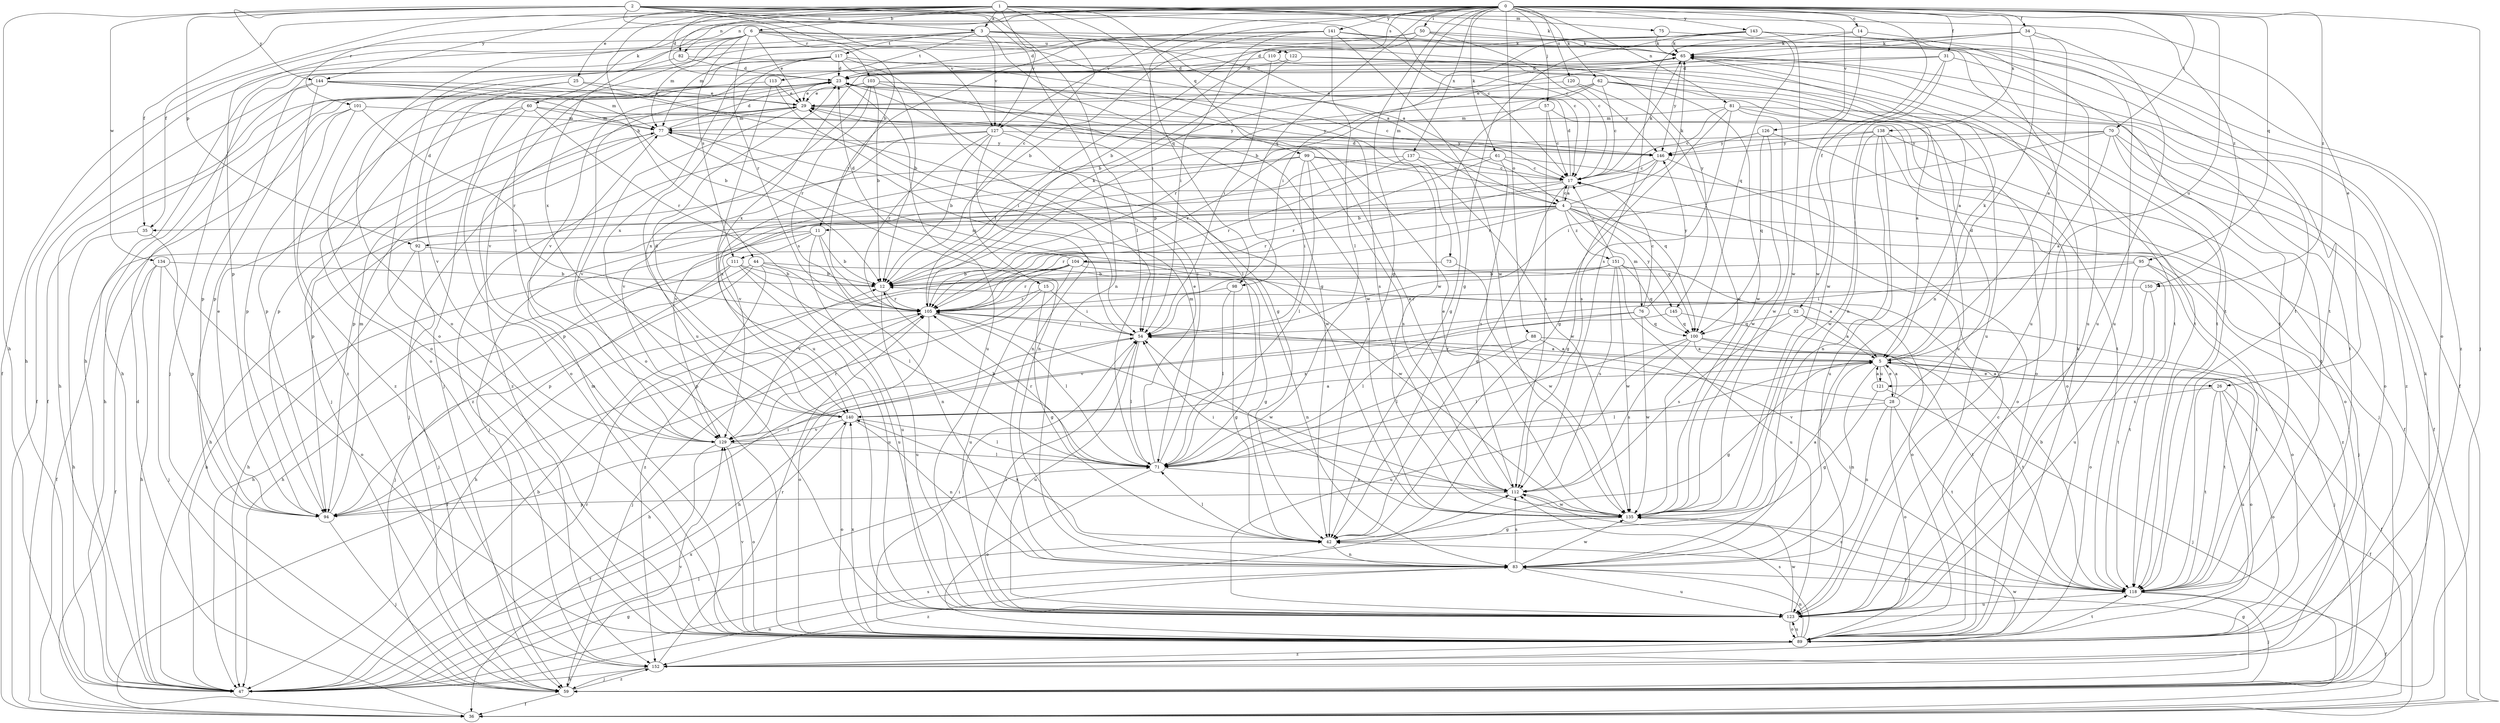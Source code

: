 strict digraph  {
0;
1;
2;
3;
4;
5;
6;
11;
12;
14;
15;
17;
23;
25;
26;
28;
29;
31;
32;
34;
35;
36;
42;
44;
47;
50;
54;
57;
59;
60;
61;
62;
65;
70;
71;
73;
75;
76;
77;
81;
82;
83;
88;
89;
92;
94;
95;
98;
99;
100;
101;
103;
104;
105;
110;
111;
112;
113;
117;
118;
120;
121;
122;
123;
126;
127;
129;
134;
135;
137;
138;
140;
141;
143;
144;
145;
146;
150;
151;
152;
0 -> 14  [label=c];
0 -> 31  [label=f];
0 -> 32  [label=f];
0 -> 34  [label=f];
0 -> 35  [label=f];
0 -> 42  [label=g];
0 -> 50  [label=i];
0 -> 54  [label=i];
0 -> 57  [label=j];
0 -> 59  [label=j];
0 -> 60  [label=k];
0 -> 61  [label=k];
0 -> 62  [label=k];
0 -> 70  [label=l];
0 -> 73  [label=m];
0 -> 81  [label=n];
0 -> 82  [label=n];
0 -> 88  [label=o];
0 -> 89  [label=o];
0 -> 95  [label=q];
0 -> 98  [label=q];
0 -> 101  [label=r];
0 -> 110  [label=s];
0 -> 120  [label=u];
0 -> 121  [label=u];
0 -> 126  [label=v];
0 -> 127  [label=v];
0 -> 137  [label=x];
0 -> 138  [label=x];
0 -> 140  [label=x];
0 -> 141  [label=y];
0 -> 143  [label=y];
0 -> 150  [label=z];
1 -> 3  [label=a];
1 -> 6  [label=b];
1 -> 15  [label=c];
1 -> 17  [label=c];
1 -> 23  [label=d];
1 -> 25  [label=e];
1 -> 35  [label=f];
1 -> 44  [label=h];
1 -> 65  [label=k];
1 -> 75  [label=m];
1 -> 82  [label=n];
1 -> 98  [label=q];
1 -> 99  [label=q];
1 -> 127  [label=v];
1 -> 144  [label=y];
1 -> 150  [label=z];
2 -> 3  [label=a];
2 -> 11  [label=b];
2 -> 17  [label=c];
2 -> 26  [label=e];
2 -> 47  [label=h];
2 -> 71  [label=l];
2 -> 83  [label=n];
2 -> 92  [label=p];
2 -> 103  [label=r];
2 -> 127  [label=v];
2 -> 134  [label=w];
2 -> 144  [label=y];
3 -> 4  [label=a];
3 -> 42  [label=g];
3 -> 47  [label=h];
3 -> 89  [label=o];
3 -> 113  [label=t];
3 -> 117  [label=t];
3 -> 118  [label=t];
3 -> 127  [label=v];
3 -> 145  [label=y];
4 -> 11  [label=b];
4 -> 17  [label=c];
4 -> 23  [label=d];
4 -> 35  [label=f];
4 -> 59  [label=j];
4 -> 65  [label=k];
4 -> 76  [label=m];
4 -> 92  [label=p];
4 -> 100  [label=q];
4 -> 104  [label=r];
4 -> 105  [label=r];
4 -> 145  [label=y];
4 -> 151  [label=z];
4 -> 152  [label=z];
5 -> 26  [label=e];
5 -> 28  [label=e];
5 -> 42  [label=g];
5 -> 65  [label=k];
5 -> 71  [label=l];
5 -> 83  [label=n];
5 -> 89  [label=o];
5 -> 121  [label=u];
6 -> 4  [label=a];
6 -> 17  [label=c];
6 -> 29  [label=e];
6 -> 36  [label=f];
6 -> 77  [label=m];
6 -> 94  [label=p];
6 -> 105  [label=r];
6 -> 111  [label=s];
6 -> 118  [label=t];
6 -> 122  [label=u];
6 -> 129  [label=v];
11 -> 12  [label=b];
11 -> 36  [label=f];
11 -> 47  [label=h];
11 -> 83  [label=n];
11 -> 111  [label=s];
11 -> 123  [label=u];
12 -> 105  [label=r];
12 -> 123  [label=u];
14 -> 65  [label=k];
14 -> 112  [label=s];
14 -> 123  [label=u];
14 -> 135  [label=w];
15 -> 36  [label=f];
15 -> 42  [label=g];
15 -> 54  [label=i];
15 -> 105  [label=r];
17 -> 4  [label=a];
17 -> 23  [label=d];
17 -> 42  [label=g];
17 -> 47  [label=h];
17 -> 65  [label=k];
17 -> 105  [label=r];
23 -> 29  [label=e];
23 -> 47  [label=h];
23 -> 59  [label=j];
23 -> 71  [label=l];
23 -> 89  [label=o];
23 -> 123  [label=u];
25 -> 29  [label=e];
25 -> 71  [label=l];
25 -> 89  [label=o];
25 -> 129  [label=v];
26 -> 5  [label=a];
26 -> 36  [label=f];
26 -> 89  [label=o];
26 -> 118  [label=t];
26 -> 123  [label=u];
26 -> 140  [label=x];
28 -> 5  [label=a];
28 -> 23  [label=d];
28 -> 83  [label=n];
28 -> 89  [label=o];
28 -> 105  [label=r];
28 -> 118  [label=t];
28 -> 129  [label=v];
29 -> 77  [label=m];
29 -> 94  [label=p];
29 -> 118  [label=t];
29 -> 129  [label=v];
29 -> 146  [label=y];
29 -> 152  [label=z];
31 -> 23  [label=d];
31 -> 47  [label=h];
31 -> 83  [label=n];
31 -> 118  [label=t];
31 -> 135  [label=w];
32 -> 5  [label=a];
32 -> 59  [label=j];
32 -> 100  [label=q];
32 -> 112  [label=s];
34 -> 5  [label=a];
34 -> 12  [label=b];
34 -> 23  [label=d];
34 -> 65  [label=k];
34 -> 83  [label=n];
34 -> 123  [label=u];
35 -> 47  [label=h];
35 -> 94  [label=p];
36 -> 23  [label=d];
42 -> 71  [label=l];
42 -> 83  [label=n];
42 -> 140  [label=x];
44 -> 12  [label=b];
44 -> 42  [label=g];
44 -> 47  [label=h];
44 -> 59  [label=j];
44 -> 123  [label=u];
44 -> 152  [label=z];
47 -> 12  [label=b];
47 -> 42  [label=g];
47 -> 71  [label=l];
47 -> 83  [label=n];
47 -> 105  [label=r];
47 -> 112  [label=s];
47 -> 140  [label=x];
50 -> 12  [label=b];
50 -> 17  [label=c];
50 -> 23  [label=d];
50 -> 65  [label=k];
50 -> 123  [label=u];
50 -> 140  [label=x];
54 -> 5  [label=a];
54 -> 47  [label=h];
54 -> 71  [label=l];
54 -> 77  [label=m];
54 -> 123  [label=u];
57 -> 17  [label=c];
57 -> 77  [label=m];
57 -> 89  [label=o];
57 -> 112  [label=s];
59 -> 36  [label=f];
59 -> 42  [label=g];
59 -> 65  [label=k];
59 -> 129  [label=v];
59 -> 152  [label=z];
60 -> 59  [label=j];
60 -> 77  [label=m];
60 -> 89  [label=o];
60 -> 94  [label=p];
60 -> 105  [label=r];
60 -> 146  [label=y];
61 -> 17  [label=c];
61 -> 89  [label=o];
61 -> 105  [label=r];
61 -> 112  [label=s];
61 -> 129  [label=v];
62 -> 5  [label=a];
62 -> 17  [label=c];
62 -> 29  [label=e];
62 -> 42  [label=g];
62 -> 105  [label=r];
62 -> 123  [label=u];
62 -> 135  [label=w];
65 -> 23  [label=d];
65 -> 36  [label=f];
65 -> 118  [label=t];
65 -> 129  [label=v];
65 -> 146  [label=y];
70 -> 5  [label=a];
70 -> 36  [label=f];
70 -> 54  [label=i];
70 -> 89  [label=o];
70 -> 105  [label=r];
70 -> 118  [label=t];
70 -> 146  [label=y];
71 -> 12  [label=b];
71 -> 29  [label=e];
71 -> 77  [label=m];
71 -> 89  [label=o];
71 -> 105  [label=r];
71 -> 112  [label=s];
73 -> 12  [label=b];
73 -> 135  [label=w];
75 -> 65  [label=k];
75 -> 100  [label=q];
76 -> 17  [label=c];
76 -> 71  [label=l];
76 -> 100  [label=q];
76 -> 129  [label=v];
76 -> 135  [label=w];
76 -> 146  [label=y];
77 -> 23  [label=d];
77 -> 59  [label=j];
77 -> 83  [label=n];
77 -> 94  [label=p];
77 -> 146  [label=y];
81 -> 17  [label=c];
81 -> 42  [label=g];
81 -> 77  [label=m];
81 -> 112  [label=s];
81 -> 118  [label=t];
81 -> 135  [label=w];
81 -> 152  [label=z];
82 -> 23  [label=d];
82 -> 59  [label=j];
82 -> 118  [label=t];
83 -> 112  [label=s];
83 -> 118  [label=t];
83 -> 123  [label=u];
83 -> 135  [label=w];
83 -> 152  [label=z];
88 -> 5  [label=a];
88 -> 71  [label=l];
88 -> 118  [label=t];
88 -> 140  [label=x];
89 -> 17  [label=c];
89 -> 54  [label=i];
89 -> 65  [label=k];
89 -> 77  [label=m];
89 -> 83  [label=n];
89 -> 112  [label=s];
89 -> 118  [label=t];
89 -> 123  [label=u];
89 -> 129  [label=v];
89 -> 140  [label=x];
89 -> 152  [label=z];
92 -> 23  [label=d];
92 -> 47  [label=h];
92 -> 59  [label=j];
92 -> 135  [label=w];
94 -> 29  [label=e];
94 -> 54  [label=i];
94 -> 59  [label=j];
94 -> 77  [label=m];
95 -> 12  [label=b];
95 -> 54  [label=i];
95 -> 89  [label=o];
95 -> 118  [label=t];
95 -> 123  [label=u];
98 -> 42  [label=g];
98 -> 71  [label=l];
98 -> 105  [label=r];
99 -> 17  [label=c];
99 -> 54  [label=i];
99 -> 71  [label=l];
99 -> 94  [label=p];
99 -> 100  [label=q];
99 -> 112  [label=s];
99 -> 129  [label=v];
100 -> 5  [label=a];
100 -> 36  [label=f];
100 -> 71  [label=l];
100 -> 112  [label=s];
100 -> 118  [label=t];
100 -> 123  [label=u];
101 -> 47  [label=h];
101 -> 77  [label=m];
101 -> 94  [label=p];
101 -> 105  [label=r];
101 -> 152  [label=z];
103 -> 12  [label=b];
103 -> 17  [label=c];
103 -> 29  [label=e];
103 -> 94  [label=p];
103 -> 105  [label=r];
103 -> 112  [label=s];
103 -> 135  [label=w];
103 -> 140  [label=x];
104 -> 5  [label=a];
104 -> 12  [label=b];
104 -> 23  [label=d];
104 -> 47  [label=h];
104 -> 83  [label=n];
104 -> 105  [label=r];
104 -> 118  [label=t];
104 -> 123  [label=u];
104 -> 129  [label=v];
105 -> 54  [label=i];
105 -> 59  [label=j];
105 -> 65  [label=k];
105 -> 71  [label=l];
105 -> 89  [label=o];
105 -> 135  [label=w];
110 -> 23  [label=d];
110 -> 54  [label=i];
110 -> 123  [label=u];
111 -> 12  [label=b];
111 -> 47  [label=h];
111 -> 71  [label=l];
111 -> 94  [label=p];
111 -> 123  [label=u];
112 -> 29  [label=e];
112 -> 54  [label=i];
112 -> 94  [label=p];
112 -> 135  [label=w];
113 -> 29  [label=e];
113 -> 36  [label=f];
113 -> 54  [label=i];
113 -> 123  [label=u];
117 -> 12  [label=b];
117 -> 23  [label=d];
117 -> 54  [label=i];
117 -> 89  [label=o];
117 -> 123  [label=u];
117 -> 129  [label=v];
117 -> 135  [label=w];
117 -> 140  [label=x];
118 -> 12  [label=b];
118 -> 36  [label=f];
118 -> 54  [label=i];
118 -> 59  [label=j];
118 -> 112  [label=s];
118 -> 123  [label=u];
120 -> 29  [label=e];
120 -> 135  [label=w];
120 -> 146  [label=y];
121 -> 5  [label=a];
121 -> 42  [label=g];
121 -> 59  [label=j];
122 -> 5  [label=a];
122 -> 12  [label=b];
122 -> 23  [label=d];
122 -> 118  [label=t];
123 -> 54  [label=i];
123 -> 89  [label=o];
123 -> 135  [label=w];
126 -> 36  [label=f];
126 -> 100  [label=q];
126 -> 135  [label=w];
126 -> 146  [label=y];
127 -> 12  [label=b];
127 -> 83  [label=n];
127 -> 105  [label=r];
127 -> 129  [label=v];
127 -> 135  [label=w];
127 -> 146  [label=y];
127 -> 152  [label=z];
129 -> 36  [label=f];
129 -> 71  [label=l];
129 -> 89  [label=o];
129 -> 105  [label=r];
134 -> 12  [label=b];
134 -> 36  [label=f];
134 -> 47  [label=h];
134 -> 59  [label=j];
134 -> 89  [label=o];
135 -> 5  [label=a];
135 -> 29  [label=e];
135 -> 42  [label=g];
135 -> 54  [label=i];
137 -> 17  [label=c];
137 -> 59  [label=j];
137 -> 105  [label=r];
137 -> 135  [label=w];
138 -> 59  [label=j];
138 -> 83  [label=n];
138 -> 89  [label=o];
138 -> 123  [label=u];
138 -> 135  [label=w];
138 -> 140  [label=x];
138 -> 146  [label=y];
140 -> 5  [label=a];
140 -> 23  [label=d];
140 -> 71  [label=l];
140 -> 83  [label=n];
140 -> 89  [label=o];
140 -> 129  [label=v];
141 -> 12  [label=b];
141 -> 54  [label=i];
141 -> 65  [label=k];
141 -> 71  [label=l];
141 -> 77  [label=m];
141 -> 105  [label=r];
141 -> 118  [label=t];
141 -> 135  [label=w];
143 -> 42  [label=g];
143 -> 47  [label=h];
143 -> 54  [label=i];
143 -> 65  [label=k];
143 -> 89  [label=o];
143 -> 105  [label=r];
143 -> 123  [label=u];
143 -> 135  [label=w];
143 -> 152  [label=z];
144 -> 12  [label=b];
144 -> 29  [label=e];
144 -> 36  [label=f];
144 -> 42  [label=g];
144 -> 77  [label=m];
144 -> 94  [label=p];
144 -> 152  [label=z];
145 -> 47  [label=h];
145 -> 100  [label=q];
145 -> 118  [label=t];
146 -> 17  [label=c];
146 -> 42  [label=g];
146 -> 89  [label=o];
146 -> 94  [label=p];
150 -> 89  [label=o];
150 -> 105  [label=r];
150 -> 118  [label=t];
151 -> 12  [label=b];
151 -> 17  [label=c];
151 -> 89  [label=o];
151 -> 94  [label=p];
151 -> 100  [label=q];
151 -> 112  [label=s];
151 -> 123  [label=u];
151 -> 135  [label=w];
152 -> 47  [label=h];
152 -> 59  [label=j];
152 -> 105  [label=r];
152 -> 135  [label=w];
}
